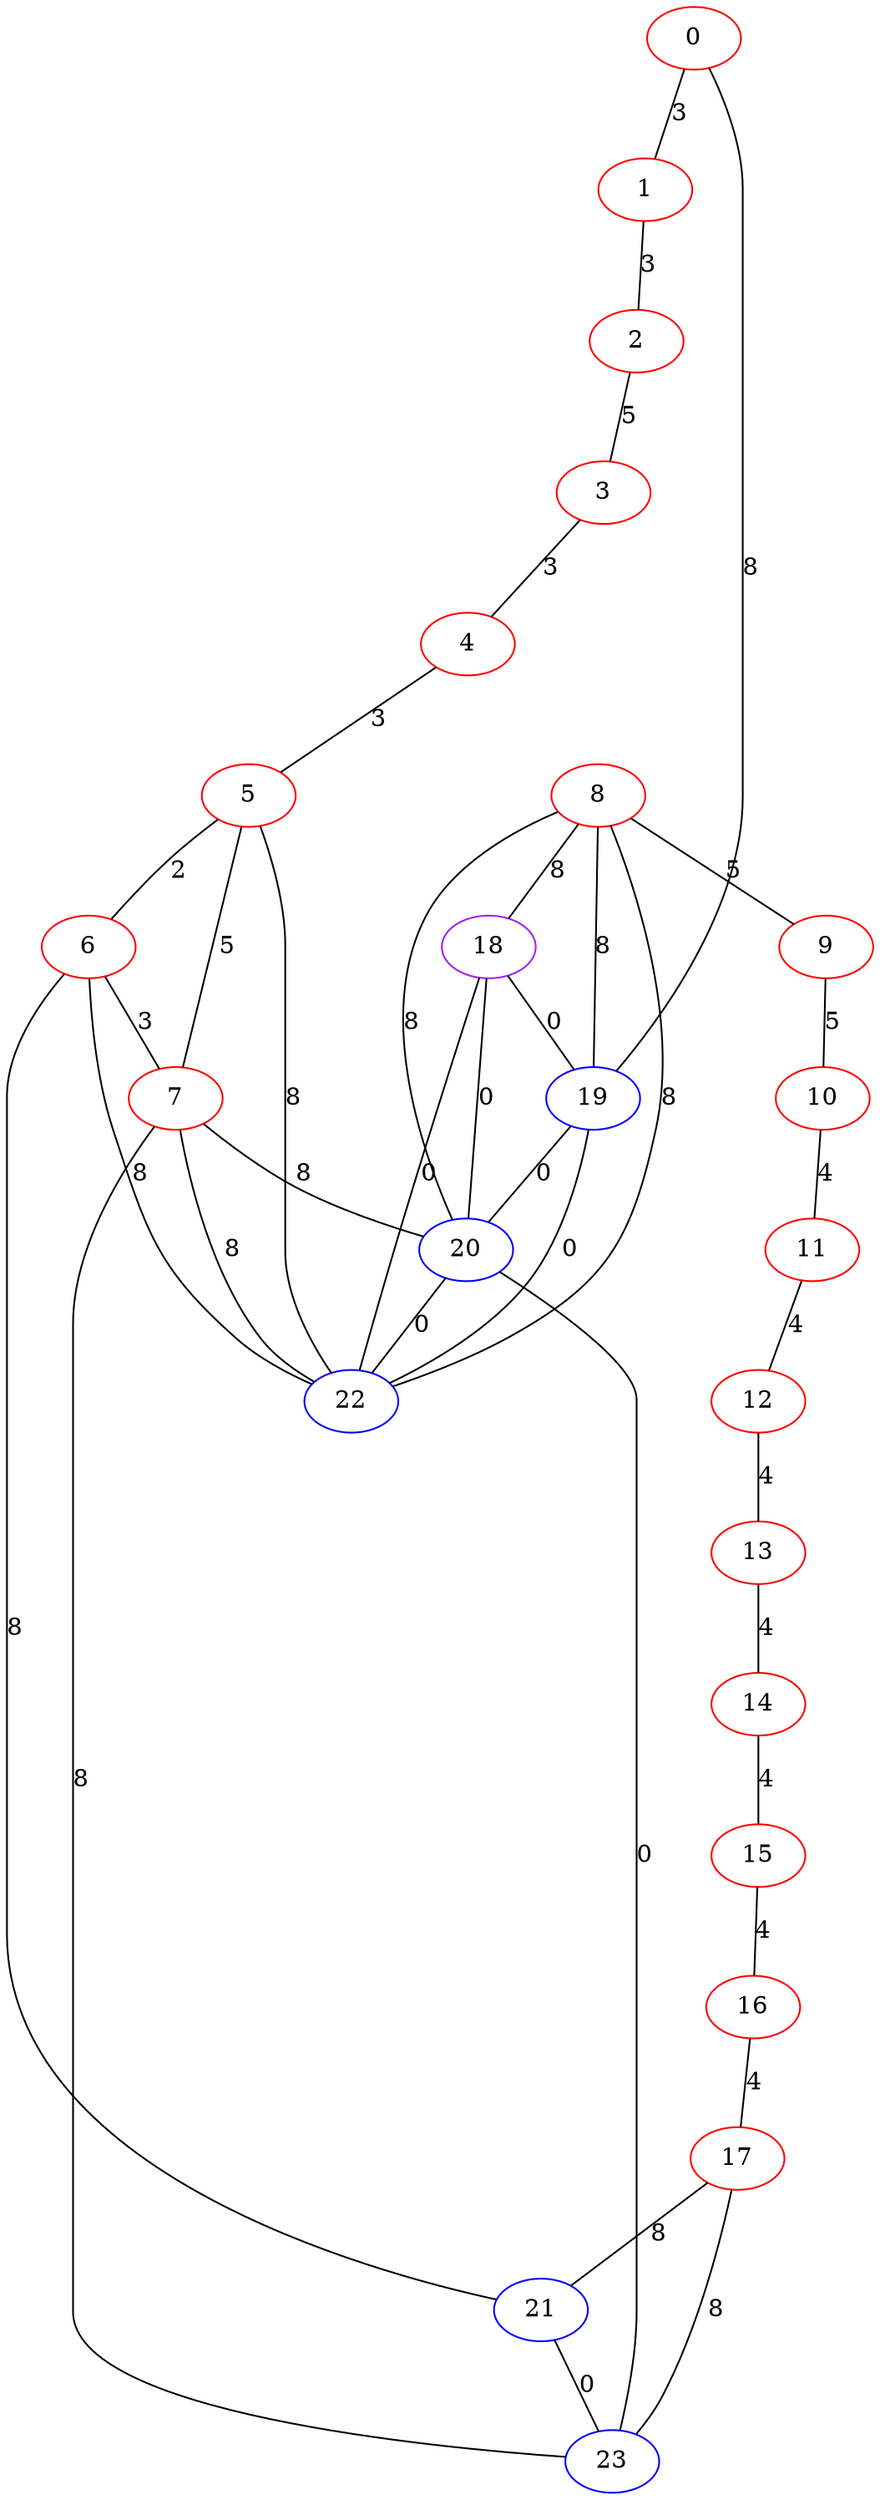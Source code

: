 graph "" {
0 [color=red, weight=1];
1 [color=red, weight=1];
2 [color=red, weight=1];
3 [color=red, weight=1];
4 [color=red, weight=1];
5 [color=red, weight=1];
6 [color=red, weight=1];
7 [color=red, weight=1];
8 [color=red, weight=1];
9 [color=red, weight=1];
10 [color=red, weight=1];
11 [color=red, weight=1];
12 [color=red, weight=1];
13 [color=red, weight=1];
14 [color=red, weight=1];
15 [color=red, weight=1];
16 [color=red, weight=1];
17 [color=red, weight=1];
18 [color=purple, weight=4];
19 [color=blue, weight=3];
20 [color=blue, weight=3];
21 [color=blue, weight=3];
22 [color=blue, weight=3];
23 [color=blue, weight=3];
0 -- 1  [key=0, label=3];
0 -- 19  [key=0, label=8];
1 -- 2  [key=0, label=3];
2 -- 3  [key=0, label=5];
3 -- 4  [key=0, label=3];
4 -- 5  [key=0, label=3];
5 -- 22  [key=0, label=8];
5 -- 6  [key=0, label=2];
5 -- 7  [key=0, label=5];
6 -- 21  [key=0, label=8];
6 -- 22  [key=0, label=8];
6 -- 7  [key=0, label=3];
7 -- 22  [key=0, label=8];
7 -- 20  [key=0, label=8];
7 -- 23  [key=0, label=8];
8 -- 9  [key=0, label=5];
8 -- 18  [key=0, label=8];
8 -- 19  [key=0, label=8];
8 -- 20  [key=0, label=8];
8 -- 22  [key=0, label=8];
9 -- 10  [key=0, label=5];
10 -- 11  [key=0, label=4];
11 -- 12  [key=0, label=4];
12 -- 13  [key=0, label=4];
13 -- 14  [key=0, label=4];
14 -- 15  [key=0, label=4];
15 -- 16  [key=0, label=4];
16 -- 17  [key=0, label=4];
17 -- 21  [key=0, label=8];
17 -- 23  [key=0, label=8];
18 -- 19  [key=0, label=0];
18 -- 20  [key=0, label=0];
18 -- 22  [key=0, label=0];
19 -- 20  [key=0, label=0];
19 -- 22  [key=0, label=0];
20 -- 22  [key=0, label=0];
20 -- 23  [key=0, label=0];
21 -- 23  [key=0, label=0];
}
